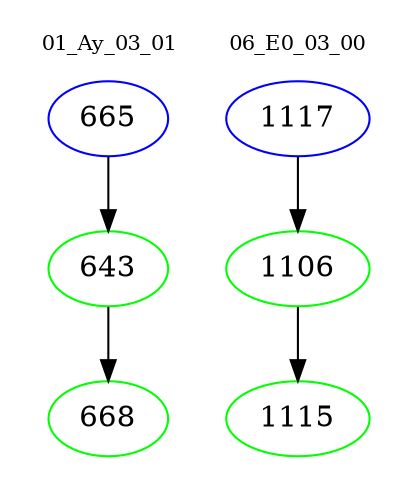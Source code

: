 digraph{
subgraph cluster_0 {
color = white
label = "01_Ay_03_01";
fontsize=10;
T0_665 [label="665", color="blue"]
T0_665 -> T0_643 [color="black"]
T0_643 [label="643", color="green"]
T0_643 -> T0_668 [color="black"]
T0_668 [label="668", color="green"]
}
subgraph cluster_1 {
color = white
label = "06_E0_03_00";
fontsize=10;
T1_1117 [label="1117", color="blue"]
T1_1117 -> T1_1106 [color="black"]
T1_1106 [label="1106", color="green"]
T1_1106 -> T1_1115 [color="black"]
T1_1115 [label="1115", color="green"]
}
}
